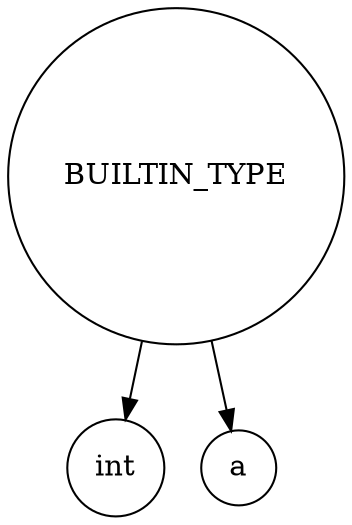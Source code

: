 digraph Tree {
    node [shape=circle];
    nodeBUILTIN_TYPE_0 [label="BUILTIN_TYPE"]
    nodeBUILTIN_TYPE_0 -> nodeint_1;
    nodeint_1 [label="int"]
    nodeBUILTIN_TYPE_0 -> nodea_2;
    nodea_2 [label="a"]
}
